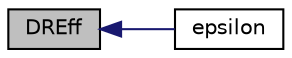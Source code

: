 digraph "DREff"
{
  bgcolor="transparent";
  edge [fontname="Helvetica",fontsize="10",labelfontname="Helvetica",labelfontsize="10"];
  node [fontname="Helvetica",fontsize="10",shape=record];
  rankdir="LR";
  Node1 [label="DREff",height=0.2,width=0.4,color="black", fillcolor="grey75", style="filled", fontcolor="black"];
  Node1 -> Node2 [dir="back",color="midnightblue",fontsize="10",style="solid",fontname="Helvetica"];
  Node2 [label="epsilon",height=0.2,width=0.4,color="black",URL="$a01418.html#af8fde26ebf6e4d7cbbdb9000bd2c57d8",tooltip="Return the turbulence kinetic energy dissipation rate. "];
}
